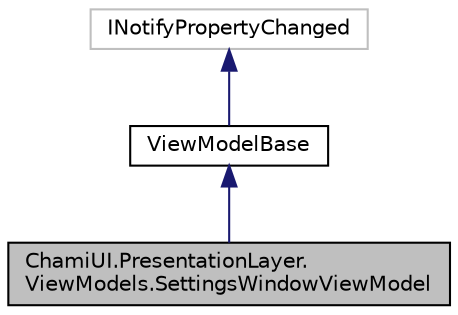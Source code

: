 digraph "ChamiUI.PresentationLayer.ViewModels.SettingsWindowViewModel"
{
 // LATEX_PDF_SIZE
  edge [fontname="Helvetica",fontsize="10",labelfontname="Helvetica",labelfontsize="10"];
  node [fontname="Helvetica",fontsize="10",shape=record];
  Node1 [label="ChamiUI.PresentationLayer.\lViewModels.SettingsWindowViewModel",height=0.2,width=0.4,color="black", fillcolor="grey75", style="filled", fontcolor="black",tooltip="Viewmodel class for the settings window."];
  Node2 -> Node1 [dir="back",color="midnightblue",fontsize="10",style="solid",fontname="Helvetica"];
  Node2 [label="ViewModelBase",height=0.2,width=0.4,color="black", fillcolor="white", style="filled",URL="$class_chami_u_i_1_1_presentation_layer_1_1_view_models_1_1_view_model_base.html",tooltip="Base abstract class for all viewmodels in Chami that implements the INotifyPropertyChanged interface."];
  Node3 -> Node2 [dir="back",color="midnightblue",fontsize="10",style="solid",fontname="Helvetica"];
  Node3 [label="INotifyPropertyChanged",height=0.2,width=0.4,color="grey75", fillcolor="white", style="filled",tooltip=" "];
}

